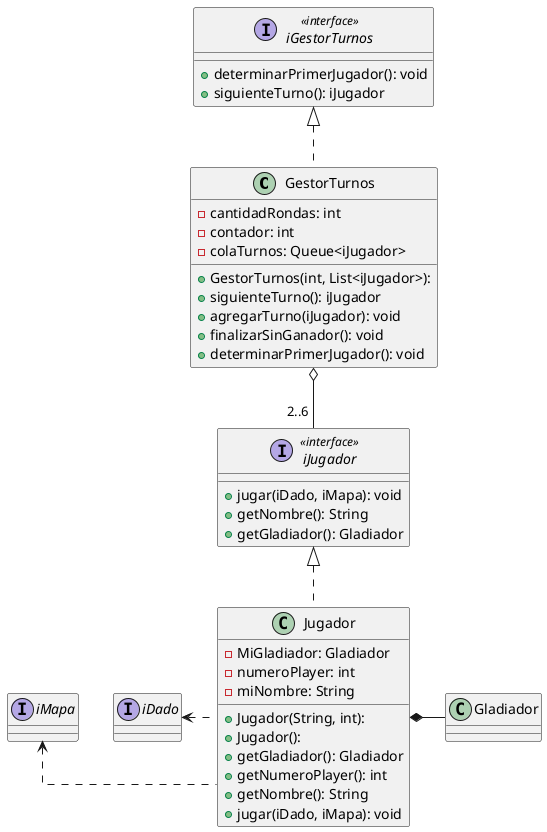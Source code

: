 @startuml
skinparam linetype ortho

    class GestorTurnos {
      + GestorTurnos(int, List<iJugador>):
      - cantidadRondas: int
      - contador: int
      - colaTurnos: Queue<iJugador>
      + siguienteTurno(): iJugador
      + agregarTurno(iJugador): void
      + finalizarSinGanador(): void
      + determinarPrimerJugador(): void
    }

    interface iGestorTurnos << interface >> {
      + determinarPrimerJugador(): void
      + siguienteTurno(): iJugador
    }


    interface iJugador << interface >> {
      + jugar(iDado, iMapa): void
      + getNombre(): String
      + getGladiador(): Gladiador
    }

    class Jugador {
      + Jugador(String, int):
      + Jugador():
      - MiGladiador: Gladiador
      - numeroPlayer: int
      - miNombre: String
      + getGladiador(): Gladiador
      + getNumeroPlayer(): int
      + getNombre(): String
      + jugar(iDado, iMapa): void
    }

    GestorTurnos o-- "2..6 " iJugador
    iJugador <|-. Jugador

    interface iMapa
    interface iGestorTurnos
    interface iDado

    iMapa <. Jugador
    iDado <. Jugador
    iGestorTurnos <|.- GestorTurnos
    Jugador *- Gladiador

@enduml